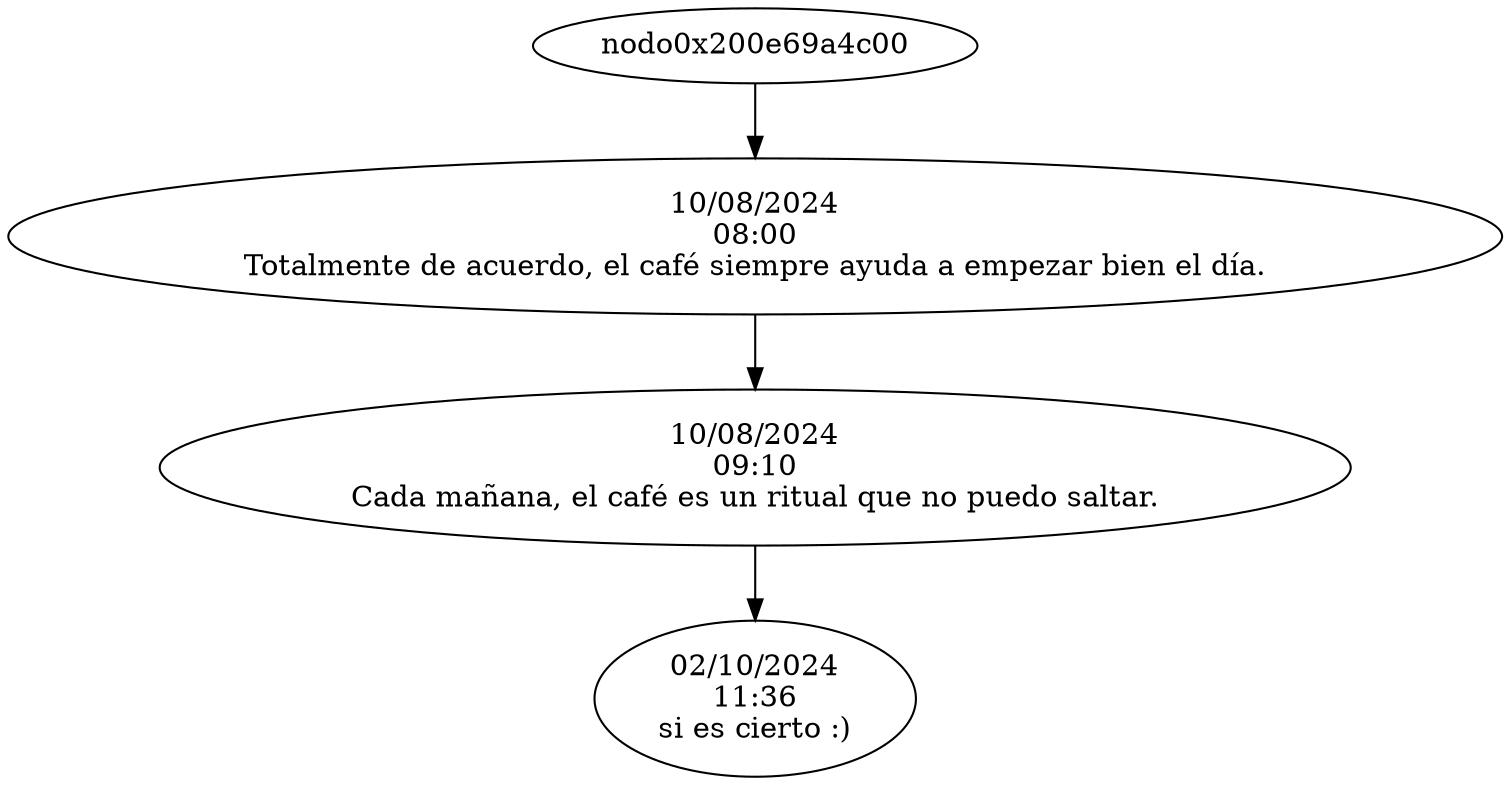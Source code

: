 digraph G {
llave0x200e7e85df0 [label="10/08/2024\n08:00\nTotalmente de acuerdo, el café siempre ayuda a empezar bien el día."];
nodo0x200e69a4c00 -> llave0x200e7e85df0;
llave0x200e7da0e20 [label="10/08/2024\n09:10\nCada mañana, el café es un ritual que no puedo saltar."];
llave0x200e7e85df0 -> llave0x200e7da0e20;
llave0x200f11fad90 [label="02/10/2024\n11:36\nsi es cierto :)"];
llave0x200e7da0e20 -> llave0x200f11fad90;
}
